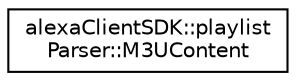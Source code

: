 digraph "Graphical Class Hierarchy"
{
  edge [fontname="Helvetica",fontsize="10",labelfontname="Helvetica",labelfontsize="10"];
  node [fontname="Helvetica",fontsize="10",shape=record];
  rankdir="LR";
  Node1 [label="alexaClientSDK::playlist\lParser::M3UContent",height=0.2,width=0.4,color="black", fillcolor="white", style="filled",URL="$structalexa_client_s_d_k_1_1playlist_parser_1_1_m3_u_content.html",tooltip="A struct used to encapsulate information retrieved from an M3U playlist. "];
}
